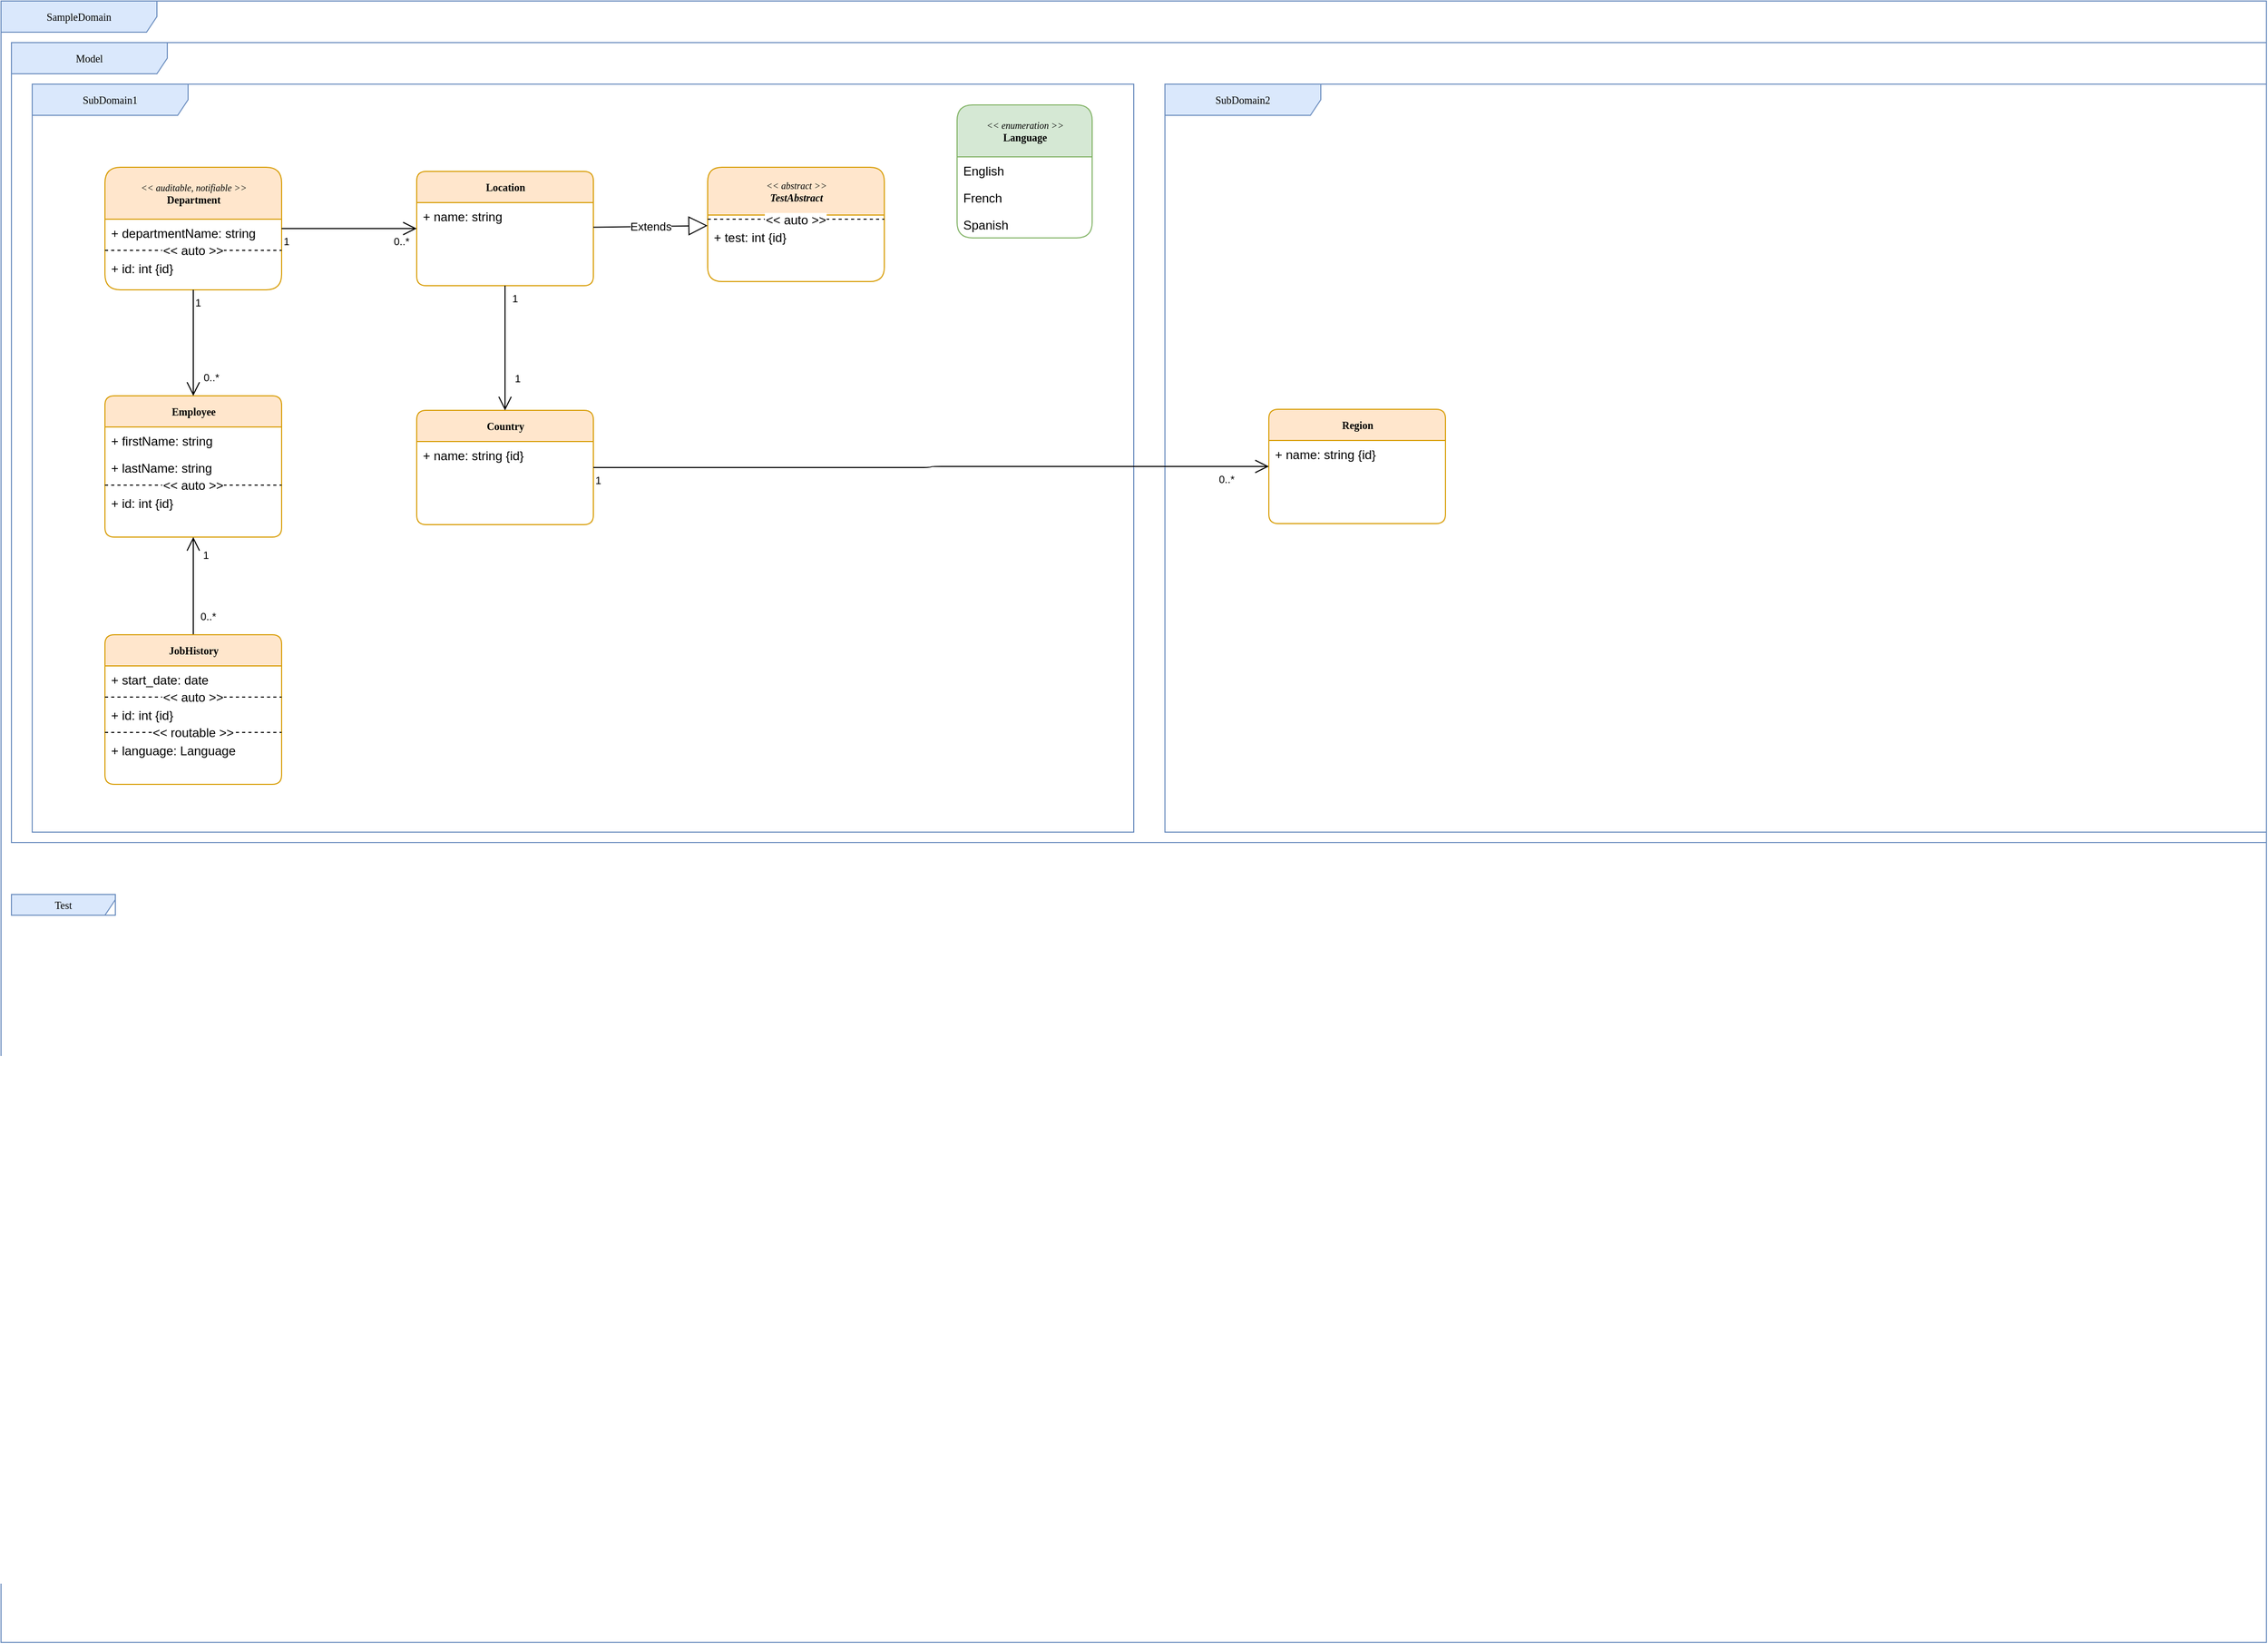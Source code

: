 <mxfile version="14.1.8" type="device"><diagram name="Page-1" id="c4acf3e9-155e-7222-9cf6-157b1a14988f"><mxGraphModel dx="1090" dy="706" grid="1" gridSize="10" guides="1" tooltips="1" connect="1" arrows="1" fold="1" page="1" pageScale="1" pageWidth="1100" pageHeight="850" background="#ffffff" math="0" shadow="0"><root><mxCell id="0"/><mxCell id="1" parent="0"/><object label="SampleDomain" UMLType="Package" id="3g-wcdet0zAriQwtyhlC-58"><mxCell style="shape=umlFrame;whiteSpace=wrap;html=1;rounded=0;shadow=0;comic=0;labelBackgroundColor=none;strokeWidth=1;fontFamily=Verdana;fontSize=10;align=center;editable=1;movable=0;width=150;height=30;dropTarget=1;container=1;recursiveResize=0;fillColor=#dae8fc;strokeColor=#6c8ebf;" parent="1" vertex="1"><mxGeometry x="10" y="10" width="2180" height="1580" as="geometry"><mxRectangle x="10" y="10" width="100" height="20" as="alternateBounds"/></mxGeometry></mxCell></object><object label="Model" UMLType="Package" id="3g-wcdet0zAriQwtyhlC-57"><mxCell style="shape=umlFrame;whiteSpace=wrap;html=1;rounded=0;shadow=0;comic=0;labelBackgroundColor=none;strokeWidth=1;fontFamily=Verdana;fontSize=10;align=center;editable=1;movable=1;width=150;height=30;dropTarget=1;container=1;recursiveResize=0;fillColor=#dae8fc;strokeColor=#6c8ebf;" parent="3g-wcdet0zAriQwtyhlC-58" vertex="1"><mxGeometry x="10" y="40" width="2170" height="770" as="geometry"><mxRectangle x="10" y="40" width="100" height="20" as="alternateBounds"/></mxGeometry></mxCell></object><object label="&lt;div&gt;SubDomain1&lt;/div&gt;" UMLType="Package" id="17acba5748e5396b-1"><mxCell style="shape=umlFrame;whiteSpace=wrap;html=1;shadow=0;comic=0;labelBackgroundColor=none;strokeWidth=1;fontFamily=Verdana;fontSize=10;align=center;editable=1;movable=1;width=150;height=30;dropTarget=1;container=1;recursiveResize=0;fillColor=#dae8fc;strokeColor=#6c8ebf;rounded=1;connectable=0;" parent="3g-wcdet0zAriQwtyhlC-57" vertex="1"><mxGeometry x="20" y="40" width="1060" height="720" as="geometry"><mxRectangle x="20" y="40" width="100" height="20" as="alternateBounds"/></mxGeometry></mxCell></object><object label="&lt;div&gt;&lt;font size=&quot;1&quot;&gt;&lt;i style=&quot;font-size: 9px&quot;&gt;&amp;lt;&amp;lt; enumeration &amp;gt;&amp;gt;&lt;/i&gt;&lt;/font&gt;&lt;br&gt;&lt;/div&gt;&lt;div&gt;&lt;b&gt;Language&lt;/b&gt;&lt;/div&gt;" UMLType="Enumeration" id="v5CykNyz_ZJ7UdN24oP3-23"><mxCell style="swimlane;html=1;fontStyle=0;childLayout=stackLayout;horizontal=1;startSize=50;fillColor=#d5e8d4;horizontalStack=0;resizeParent=1;resizeLast=0;collapsible=1;marginBottom=0;swimlaneFillColor=#ffffff;shadow=0;comic=0;labelBackgroundColor=none;strokeWidth=1;fontFamily=Verdana;fontSize=10;align=center;strokeColor=#82b366;arcSize=10;rounded=1;" parent="17acba5748e5396b-1" vertex="1"><mxGeometry x="890" y="20" width="130" height="128" as="geometry"><mxRectangle x="260" y="80" width="100" height="50" as="alternateBounds"/></mxGeometry></mxCell></object><mxCell id="v5CykNyz_ZJ7UdN24oP3-24" value="English" style="text;html=1;strokeColor=none;fillColor=none;align=left;verticalAlign=top;spacingLeft=4;spacingRight=4;whiteSpace=wrap;overflow=hidden;rotatable=0;points=[[0,0.5],[1,0.5]];portConstraint=eastwest;rounded=1;" parent="v5CykNyz_ZJ7UdN24oP3-23" vertex="1"><mxGeometry y="50" width="130" height="26" as="geometry"/></mxCell><mxCell id="v5CykNyz_ZJ7UdN24oP3-27" value="French" style="text;html=1;strokeColor=none;fillColor=none;align=left;verticalAlign=top;spacingLeft=4;spacingRight=4;whiteSpace=wrap;overflow=hidden;rotatable=0;points=[[0,0.5],[1,0.5]];portConstraint=eastwest;rounded=1;" parent="v5CykNyz_ZJ7UdN24oP3-23" vertex="1"><mxGeometry y="76" width="130" height="26" as="geometry"/></mxCell><mxCell id="v5CykNyz_ZJ7UdN24oP3-28" value="Spanish" style="text;html=1;strokeColor=none;fillColor=none;align=left;verticalAlign=top;spacingLeft=4;spacingRight=4;whiteSpace=wrap;overflow=hidden;rotatable=0;points=[[0,0.5],[1,0.5]];portConstraint=eastwest;rounded=1;" parent="v5CykNyz_ZJ7UdN24oP3-23" vertex="1"><mxGeometry y="102" width="130" height="26" as="geometry"/></mxCell><object label="&lt;div&gt;&lt;i&gt;&lt;font size=&quot;1&quot;&gt;&lt;i style=&quot;font-size: 9px&quot;&gt;&amp;lt;&amp;lt; abstract &amp;gt;&amp;gt;&lt;/i&gt;&lt;/font&gt;&lt;/i&gt;&lt;/div&gt;&lt;div&gt;&lt;b&gt;&lt;i&gt;TestAbstract&lt;/i&gt;&lt;/b&gt;&lt;/div&gt;" UMLType="Class" Abstract="True" id="7UrE3CHdKnYvW7Xawwn1-34"><mxCell style="swimlane;html=1;fontStyle=0;childLayout=stackLayout;horizontal=1;startSize=46;fillColor=#ffe6cc;horizontalStack=0;resizeParent=1;resizeLast=0;collapsible=1;marginBottom=0;swimlaneFillColor=#ffffff;shadow=0;comic=0;labelBackgroundColor=none;strokeWidth=1;fontFamily=Verdana;fontSize=10;align=center;strokeColor=#d79b00;arcSize=10;glass=0;sketch=0;rounded=1;" parent="17acba5748e5396b-1" vertex="1"><mxGeometry x="650" y="80" width="170" height="110" as="geometry"><mxRectangle x="660" y="104" width="100" height="50" as="alternateBounds"/></mxGeometry></mxCell></object><mxCell id="7UrE3CHdKnYvW7Xawwn1-38" value="&lt;&lt; auto &gt;&gt;" style="line;strokeWidth=1;align=center;verticalAlign=middle;spacingTop=0;spacingLeft=0;spacingRight=0;rotatable=0;labelPosition=center;points=[];portConstraint=eastwest;dashed=1;verticalLabelPosition=middle;perimeterSpacing=0;part=0;spacingBottom=0;fillColor=none;labelPadding=0;rounded=1;" parent="7UrE3CHdKnYvW7Xawwn1-34" vertex="1"><mxGeometry y="46" width="170" height="8" as="geometry"/></mxCell><mxCell id="7UrE3CHdKnYvW7Xawwn1-35" value="&lt;div&gt;+ test: int {id}&lt;br&gt;&lt;/div&gt;" style="text;html=1;strokeColor=none;fillColor=none;align=left;verticalAlign=top;spacingLeft=4;spacingRight=4;whiteSpace=wrap;overflow=hidden;rotatable=0;points=[[0,0.5],[1,0.5]];portConstraint=eastwest;rounded=1;" parent="7UrE3CHdKnYvW7Xawwn1-34" vertex="1"><mxGeometry y="54" width="170" height="26" as="geometry"/></mxCell><object label="&lt;div&gt;&lt;font size=&quot;1&quot;&gt;&lt;i style=&quot;font-size: 9px&quot;&gt;&amp;lt;&amp;lt; auditable, notifiable &amp;gt;&amp;gt;&lt;/i&gt;&lt;/font&gt;&lt;br&gt;&lt;/div&gt;&lt;div&gt;&lt;b&gt;Department&lt;/b&gt;&lt;/div&gt;" UMLType="Class" id="17acba5748e5396b-20"><mxCell style="swimlane;html=1;fontStyle=0;childLayout=stackLayout;horizontal=1;startSize=50;fillColor=#ffe6cc;horizontalStack=0;resizeParent=1;resizeLast=0;collapsible=1;marginBottom=0;swimlaneFillColor=#ffffff;shadow=0;comic=0;labelBackgroundColor=none;strokeWidth=1;fontFamily=Verdana;fontSize=10;align=center;strokeColor=#d79b00;arcSize=10;rounded=1;" parent="17acba5748e5396b-1" vertex="1"><mxGeometry x="70" y="80" width="170" height="118" as="geometry"><mxRectangle x="260" y="80" width="100" height="50" as="alternateBounds"/></mxGeometry></mxCell></object><mxCell id="17acba5748e5396b-21" value="&lt;div&gt;+ departmentName: string&lt;/div&gt;" style="text;html=1;strokeColor=none;fillColor=none;align=left;verticalAlign=top;spacingLeft=4;spacingRight=4;whiteSpace=wrap;overflow=hidden;rotatable=0;points=[[0,0.5],[1,0.5]];portConstraint=eastwest;rounded=1;" parent="17acba5748e5396b-20" vertex="1"><mxGeometry y="50" width="170" height="26" as="geometry"/></mxCell><mxCell id="7UrE3CHdKnYvW7Xawwn1-23" value="&lt;&lt; auto &gt;&gt;" style="line;strokeWidth=1;fillColor=none;align=center;verticalAlign=middle;spacingTop=-1;spacingLeft=0;spacingRight=0;rotatable=0;labelPosition=center;points=[];portConstraint=eastwest;dashed=1;verticalLabelPosition=middle;perimeterSpacing=1;part=0;rounded=1;" parent="17acba5748e5396b-20" vertex="1"><mxGeometry y="76" width="170" height="8" as="geometry"/></mxCell><mxCell id="7UrE3CHdKnYvW7Xawwn1-26" value="&lt;div&gt;+ id: int {id}&lt;/div&gt;" style="text;html=1;strokeColor=none;fillColor=none;align=left;verticalAlign=top;spacingLeft=4;spacingRight=4;whiteSpace=wrap;overflow=hidden;rotatable=0;points=[[0,0.5],[1,0.5]];portConstraint=eastwest;rounded=1;" parent="17acba5748e5396b-20" vertex="1"><mxGeometry y="84" width="170" height="26" as="geometry"/></mxCell><object label="&lt;b&gt;Location&lt;/b&gt;" UMLType="Class" id="7UrE3CHdKnYvW7Xawwn1-30"><mxCell style="swimlane;html=1;fontStyle=0;childLayout=stackLayout;horizontal=1;startSize=30;fillColor=#ffe6cc;horizontalStack=0;resizeParent=1;resizeLast=0;collapsible=1;marginBottom=0;swimlaneFillColor=#ffffff;shadow=0;comic=0;labelBackgroundColor=none;strokeWidth=1;fontFamily=Verdana;fontSize=10;align=center;strokeColor=#d79b00;arcSize=10;rounded=1;" parent="17acba5748e5396b-1" vertex="1"><mxGeometry x="370" y="84" width="170" height="110" as="geometry"><mxRectangle x="260" y="80" width="100" height="50" as="alternateBounds"/></mxGeometry></mxCell></object><mxCell id="7UrE3CHdKnYvW7Xawwn1-31" value="&lt;div&gt;+ name: string&lt;/div&gt;" style="text;html=1;strokeColor=none;fillColor=none;align=left;verticalAlign=top;spacingLeft=4;spacingRight=4;whiteSpace=wrap;overflow=hidden;rotatable=0;points=[[0,0.5],[1,0.5]];portConstraint=eastwest;rounded=1;" parent="7UrE3CHdKnYvW7Xawwn1-30" vertex="1"><mxGeometry y="30" width="170" height="26" as="geometry"/></mxCell><object label="Extends" UMLType="Generalization" id="7UrE3CHdKnYvW7Xawwn1-39"><mxCell style="endArrow=block;endSize=16;endFill=0;html=1;" parent="17acba5748e5396b-1" source="7UrE3CHdKnYvW7Xawwn1-30" target="7UrE3CHdKnYvW7Xawwn1-34" edge="1"><mxGeometry width="160" relative="1" as="geometry"><mxPoint x="540" y="139" as="sourcePoint"/><mxPoint x="640" y="139" as="targetPoint"/></mxGeometry></mxCell></object><object label="" UMLType="Association" id="7UrE3CHdKnYvW7Xawwn1-13"><mxCell style="verticalAlign=bottom;html=1;endArrow=open;edgeStyle=orthogonalEdgeStyle;comic=0;endFill=0;endSize=11;" parent="17acba5748e5396b-1" source="17acba5748e5396b-20" target="7UrE3CHdKnYvW7Xawwn1-30" edge="1"><mxGeometry relative="1" as="geometry"><mxPoint x="210" y="350" as="sourcePoint"/><mxPoint x="560" y="122" as="targetPoint"/></mxGeometry></mxCell></object><object label="1" UMLType="SourceMultiplicity" id="7UrE3CHdKnYvW7Xawwn1-14"><mxCell style="resizable=0;html=1;align=left;verticalAlign=top;labelBackgroundColor=none;fontSize=10;rounded=1;" parent="7UrE3CHdKnYvW7Xawwn1-13" connectable="0" vertex="1"><mxGeometry x="-1" relative="1" as="geometry"/></mxCell></object><mxCell id="7UrE3CHdKnYvW7Xawwn1-15" value="" style="resizable=0;html=1;align=left;verticalAlign=bottom;labelBackgroundColor=none;fontSize=10;rounded=1;" parent="7UrE3CHdKnYvW7Xawwn1-13" connectable="0" vertex="1"><mxGeometry x="-1" relative="1" as="geometry"/></mxCell><object label="&lt;div&gt;0..*&lt;/div&gt;" UMLType="DestinationMultiplicity" id="7UrE3CHdKnYvW7Xawwn1-16"><mxCell style="resizable=0;html=1;align=right;verticalAlign=top;labelBackgroundColor=none;fontSize=10;rounded=1;" parent="7UrE3CHdKnYvW7Xawwn1-13" connectable="0" vertex="1"><mxGeometry x="0.9" relative="1" as="geometry"/></mxCell></object><mxCell id="7UrE3CHdKnYvW7Xawwn1-17" value="" style="resizable=0;html=1;align=right;verticalAlign=bottom;labelBackgroundColor=none;fontSize=10;rounded=1;" parent="7UrE3CHdKnYvW7Xawwn1-13" connectable="0" vertex="1"><mxGeometry x="0.9" relative="1" as="geometry"/></mxCell><object label="&lt;b&gt;Country&lt;/b&gt;" UMLType="Class" id="v5CykNyz_ZJ7UdN24oP3-29"><mxCell style="swimlane;html=1;fontStyle=0;childLayout=stackLayout;horizontal=1;startSize=30;fillColor=#ffe6cc;horizontalStack=0;resizeParent=1;resizeLast=0;collapsible=1;marginBottom=0;swimlaneFillColor=#ffffff;shadow=0;comic=0;labelBackgroundColor=none;strokeWidth=1;fontFamily=Verdana;fontSize=10;align=center;strokeColor=#d79b00;arcSize=10;rounded=1;" parent="17acba5748e5396b-1" vertex="1"><mxGeometry x="370" y="314" width="170" height="110" as="geometry"><mxRectangle x="260" y="80" width="100" height="50" as="alternateBounds"/></mxGeometry></mxCell></object><mxCell id="v5CykNyz_ZJ7UdN24oP3-30" value="&lt;div&gt;+ name: string {id}&lt;br&gt;&lt;/div&gt;" style="text;html=1;strokeColor=none;fillColor=none;align=left;verticalAlign=top;spacingLeft=4;spacingRight=4;whiteSpace=wrap;overflow=hidden;rotatable=0;points=[[0,0.5],[1,0.5]];portConstraint=eastwest;rounded=1;" parent="v5CykNyz_ZJ7UdN24oP3-29" vertex="1"><mxGeometry y="30" width="170" height="26" as="geometry"/></mxCell><object label="&lt;div&gt;&lt;b&gt;Employee&lt;/b&gt;&lt;/div&gt;" UMLType="Class" id="v5CykNyz_ZJ7UdN24oP3-2"><mxCell style="swimlane;html=1;fontStyle=0;childLayout=stackLayout;horizontal=1;startSize=30;fillColor=#ffe6cc;horizontalStack=0;resizeParent=1;resizeLast=0;collapsible=1;marginBottom=0;swimlaneFillColor=#ffffff;shadow=0;comic=0;labelBackgroundColor=none;strokeWidth=1;fontFamily=Verdana;fontSize=10;align=center;strokeColor=#d79b00;arcSize=10;rounded=1;" parent="17acba5748e5396b-1" vertex="1"><mxGeometry x="70" y="300" width="170" height="136" as="geometry"><mxRectangle x="260" y="80" width="100" height="50" as="alternateBounds"/></mxGeometry></mxCell></object><mxCell id="v5CykNyz_ZJ7UdN24oP3-3" value="&lt;div&gt;+ firstName: string&lt;/div&gt;" style="text;html=1;strokeColor=none;fillColor=none;align=left;verticalAlign=top;spacingLeft=4;spacingRight=4;whiteSpace=wrap;overflow=hidden;rotatable=0;points=[[0,0.5],[1,0.5]];portConstraint=eastwest;rounded=1;" parent="v5CykNyz_ZJ7UdN24oP3-2" vertex="1"><mxGeometry y="30" width="170" height="26" as="geometry"/></mxCell><mxCell id="v5CykNyz_ZJ7UdN24oP3-6" value="&lt;div&gt;+ lastName: string&lt;/div&gt;" style="text;html=1;strokeColor=none;fillColor=none;align=left;verticalAlign=top;spacingLeft=4;spacingRight=4;whiteSpace=wrap;overflow=hidden;rotatable=0;points=[[0,0.5],[1,0.5]];portConstraint=eastwest;rounded=1;" parent="v5CykNyz_ZJ7UdN24oP3-2" vertex="1"><mxGeometry y="56" width="170" height="26" as="geometry"/></mxCell><mxCell id="v5CykNyz_ZJ7UdN24oP3-4" value="&lt;&lt; auto &gt;&gt;" style="line;strokeWidth=1;fillColor=none;align=center;verticalAlign=middle;spacingTop=-1;spacingLeft=0;spacingRight=0;rotatable=0;labelPosition=center;points=[];portConstraint=eastwest;dashed=1;verticalLabelPosition=middle;perimeterSpacing=1;part=0;rounded=1;" parent="v5CykNyz_ZJ7UdN24oP3-2" vertex="1"><mxGeometry y="82" width="170" height="8" as="geometry"/></mxCell><mxCell id="v5CykNyz_ZJ7UdN24oP3-5" value="&lt;div&gt;+ id: int {id}&lt;/div&gt;" style="text;html=1;strokeColor=none;fillColor=none;align=left;verticalAlign=top;spacingLeft=4;spacingRight=4;whiteSpace=wrap;overflow=hidden;rotatable=0;points=[[0,0.5],[1,0.5]];portConstraint=eastwest;rounded=1;" parent="v5CykNyz_ZJ7UdN24oP3-2" vertex="1"><mxGeometry y="90" width="170" height="26" as="geometry"/></mxCell><object label="" UMLType="Association" id="X6_GDUgpjBKw1VpaA0fO-1"><mxCell style="verticalAlign=bottom;html=1;endArrow=open;edgeStyle=orthogonalEdgeStyle;comic=0;endFill=0;endSize=11;" parent="17acba5748e5396b-1" source="17acba5748e5396b-20" target="v5CykNyz_ZJ7UdN24oP3-2" edge="1"><mxGeometry relative="1" as="geometry"><mxPoint x="180" y="230" as="sourcePoint"/><mxPoint x="310" y="230" as="targetPoint"/></mxGeometry></mxCell></object><object label="1" UMLType="SourceMultiplicity" id="X6_GDUgpjBKw1VpaA0fO-2"><mxCell style="resizable=0;html=1;align=left;verticalAlign=top;labelBackgroundColor=none;fontSize=10;rounded=1;" parent="X6_GDUgpjBKw1VpaA0fO-1" connectable="0" vertex="1"><mxGeometry x="-1" relative="1" as="geometry"/></mxCell></object><mxCell id="X6_GDUgpjBKw1VpaA0fO-3" value="" style="resizable=0;html=1;align=left;verticalAlign=bottom;labelBackgroundColor=none;fontSize=10;rounded=1;" parent="X6_GDUgpjBKw1VpaA0fO-1" connectable="0" vertex="1"><mxGeometry x="-1" relative="1" as="geometry"/></mxCell><object label="&lt;div&gt;0..*&lt;/div&gt;" UMLType="DestinationMultiplicity" id="X6_GDUgpjBKw1VpaA0fO-4"><mxCell style="resizable=0;html=1;align=right;verticalAlign=top;labelBackgroundColor=none;fontSize=10;rounded=1;" parent="X6_GDUgpjBKw1VpaA0fO-1" connectable="0" vertex="1"><mxGeometry x="0.9" relative="1" as="geometry"><mxPoint x="25" y="-24.8" as="offset"/></mxGeometry></mxCell></object><mxCell id="X6_GDUgpjBKw1VpaA0fO-5" value="" style="resizable=0;html=1;align=right;verticalAlign=bottom;labelBackgroundColor=none;fontSize=10;rounded=1;" parent="X6_GDUgpjBKw1VpaA0fO-1" connectable="0" vertex="1"><mxGeometry x="0.9" relative="1" as="geometry"/></mxCell><object label="" UMLType="Association" id="X6_GDUgpjBKw1VpaA0fO-6"><mxCell style="verticalAlign=bottom;html=1;endArrow=open;edgeStyle=orthogonalEdgeStyle;comic=0;endFill=0;endSize=11;" parent="17acba5748e5396b-1" source="v5CykNyz_ZJ7UdN24oP3-12" target="v5CykNyz_ZJ7UdN24oP3-2" edge="1"><mxGeometry relative="1" as="geometry"><mxPoint x="250" y="460" as="sourcePoint"/><mxPoint x="380" y="460" as="targetPoint"/></mxGeometry></mxCell></object><object label="0..*" UMLType="SourceMultiplicity" id="X6_GDUgpjBKw1VpaA0fO-7"><mxCell style="resizable=0;html=1;align=left;verticalAlign=top;labelBackgroundColor=none;fontSize=10;rounded=1;" parent="X6_GDUgpjBKw1VpaA0fO-6" connectable="0" vertex="1"><mxGeometry x="-1" relative="1" as="geometry"><mxPoint x="5" y="-30" as="offset"/></mxGeometry></mxCell></object><mxCell id="X6_GDUgpjBKw1VpaA0fO-8" value="" style="resizable=0;html=1;align=left;verticalAlign=bottom;labelBackgroundColor=none;fontSize=10;rounded=1;" parent="X6_GDUgpjBKw1VpaA0fO-6" connectable="0" vertex="1"><mxGeometry x="-1" relative="1" as="geometry"/></mxCell><object label="1" UMLType="DestinationMultiplicity" id="X6_GDUgpjBKw1VpaA0fO-9"><mxCell style="resizable=0;html=1;align=right;verticalAlign=top;labelBackgroundColor=none;fontSize=10;rounded=1;" parent="X6_GDUgpjBKw1VpaA0fO-6" connectable="0" vertex="1"><mxGeometry x="0.9" relative="1" as="geometry"><mxPoint x="15" as="offset"/></mxGeometry></mxCell></object><mxCell id="X6_GDUgpjBKw1VpaA0fO-10" value="" style="resizable=0;html=1;align=right;verticalAlign=bottom;labelBackgroundColor=none;fontSize=10;rounded=1;" parent="X6_GDUgpjBKw1VpaA0fO-6" connectable="0" vertex="1"><mxGeometry x="0.9" relative="1" as="geometry"/></mxCell><object label="&lt;b&gt;JobHistory&lt;/b&gt;" UMLType="Class" id="v5CykNyz_ZJ7UdN24oP3-12"><mxCell style="swimlane;html=1;fontStyle=0;childLayout=stackLayout;horizontal=1;startSize=30;fillColor=#ffe6cc;horizontalStack=0;resizeParent=1;resizeLast=0;collapsible=1;marginBottom=0;swimlaneFillColor=#ffffff;shadow=0;comic=0;labelBackgroundColor=none;strokeWidth=1;fontFamily=Verdana;fontSize=10;align=center;strokeColor=#d79b00;arcSize=10;rounded=1;" parent="17acba5748e5396b-1" vertex="1"><mxGeometry x="70" y="530" width="170" height="144" as="geometry"><mxRectangle x="260" y="80" width="100" height="50" as="alternateBounds"/></mxGeometry></mxCell></object><mxCell id="v5CykNyz_ZJ7UdN24oP3-13" value="&lt;div&gt;+ start_date: date&lt;br&gt;&lt;/div&gt;" style="text;html=1;strokeColor=none;fillColor=none;align=left;verticalAlign=top;spacingLeft=4;spacingRight=4;whiteSpace=wrap;overflow=hidden;rotatable=0;points=[[0,0.5],[1,0.5]];portConstraint=eastwest;rounded=1;" parent="v5CykNyz_ZJ7UdN24oP3-12" vertex="1"><mxGeometry y="30" width="170" height="26" as="geometry"/></mxCell><mxCell id="v5CykNyz_ZJ7UdN24oP3-15" value="&lt;&lt; auto &gt;&gt;" style="line;strokeWidth=1;fillColor=none;align=center;verticalAlign=middle;spacingTop=-1;spacingLeft=0;spacingRight=0;rotatable=0;labelPosition=center;points=[];portConstraint=eastwest;dashed=1;verticalLabelPosition=middle;perimeterSpacing=1;part=0;rounded=1;" parent="v5CykNyz_ZJ7UdN24oP3-12" vertex="1"><mxGeometry y="56" width="170" height="8" as="geometry"/></mxCell><mxCell id="v5CykNyz_ZJ7UdN24oP3-16" value="&lt;div&gt;+ id: int {id}&lt;/div&gt;" style="text;html=1;strokeColor=none;fillColor=none;align=left;verticalAlign=top;spacingLeft=4;spacingRight=4;whiteSpace=wrap;overflow=hidden;rotatable=0;points=[[0,0.5],[1,0.5]];portConstraint=eastwest;rounded=1;" parent="v5CykNyz_ZJ7UdN24oP3-12" vertex="1"><mxGeometry y="64" width="170" height="26" as="geometry"/></mxCell><mxCell id="v5CykNyz_ZJ7UdN24oP3-22" value="&lt;&lt; routable &gt;&gt;" style="line;strokeWidth=1;fillColor=none;align=center;verticalAlign=middle;spacingTop=-1;spacingLeft=0;spacingRight=0;rotatable=0;labelPosition=center;points=[];portConstraint=eastwest;dashed=1;verticalLabelPosition=middle;perimeterSpacing=1;part=0;rounded=1;" parent="v5CykNyz_ZJ7UdN24oP3-12" vertex="1"><mxGeometry y="90" width="170" height="8" as="geometry"/></mxCell><mxCell id="v5CykNyz_ZJ7UdN24oP3-14" value="&lt;div&gt;+ language: Language&lt;/div&gt;" style="text;html=1;strokeColor=none;fillColor=none;align=left;verticalAlign=top;spacingLeft=4;spacingRight=4;whiteSpace=wrap;overflow=hidden;rotatable=0;points=[[0,0.5],[1,0.5]];portConstraint=eastwest;rounded=1;" parent="v5CykNyz_ZJ7UdN24oP3-12" vertex="1"><mxGeometry y="98" width="170" height="26" as="geometry"/></mxCell><object label="" UMLType="Association" id="X6_GDUgpjBKw1VpaA0fO-11"><mxCell style="verticalAlign=bottom;html=1;endArrow=open;edgeStyle=orthogonalEdgeStyle;comic=0;endFill=0;endSize=11;" parent="17acba5748e5396b-1" source="7UrE3CHdKnYvW7Xawwn1-30" target="v5CykNyz_ZJ7UdN24oP3-29" edge="1"><mxGeometry relative="1" as="geometry"><mxPoint x="460" y="220" as="sourcePoint"/><mxPoint x="590" y="220" as="targetPoint"/></mxGeometry></mxCell></object><object label="1" UMLType="SourceMultiplicity" id="X6_GDUgpjBKw1VpaA0fO-12"><mxCell style="resizable=0;html=1;align=left;verticalAlign=top;labelBackgroundColor=none;fontSize=10;rounded=1;" parent="X6_GDUgpjBKw1VpaA0fO-11" connectable="0" vertex="1"><mxGeometry x="-1" relative="1" as="geometry"><mxPoint x="5" as="offset"/></mxGeometry></mxCell></object><mxCell id="X6_GDUgpjBKw1VpaA0fO-13" value="" style="resizable=0;html=1;align=left;verticalAlign=bottom;labelBackgroundColor=none;fontSize=10;rounded=1;" parent="X6_GDUgpjBKw1VpaA0fO-11" connectable="0" vertex="1"><mxGeometry x="-1" relative="1" as="geometry"/></mxCell><object label="1" UMLType="DestinationMultiplicity" id="X6_GDUgpjBKw1VpaA0fO-14"><mxCell style="resizable=0;html=1;align=right;verticalAlign=top;labelBackgroundColor=none;fontSize=10;rounded=1;" parent="X6_GDUgpjBKw1VpaA0fO-11" connectable="0" vertex="1"><mxGeometry x="0.9" relative="1" as="geometry"><mxPoint x="15" y="-37.2" as="offset"/></mxGeometry></mxCell></object><mxCell id="X6_GDUgpjBKw1VpaA0fO-15" value="" style="resizable=0;html=1;align=right;verticalAlign=bottom;labelBackgroundColor=none;fontSize=10;rounded=1;" parent="X6_GDUgpjBKw1VpaA0fO-11" connectable="0" vertex="1"><mxGeometry x="0.9" relative="1" as="geometry"/></mxCell><object label="&lt;div&gt;SubDomain2&lt;/div&gt;" UMLType="Package" id="3g-wcdet0zAriQwtyhlC-60"><mxCell style="shape=umlFrame;whiteSpace=wrap;html=1;rounded=0;shadow=0;comic=0;labelBackgroundColor=none;strokeWidth=1;fontFamily=Verdana;fontSize=10;align=center;editable=1;movable=0;width=150;height=30;dropTarget=1;container=1;recursiveResize=0;fillColor=#dae8fc;strokeColor=#6c8ebf;connectable=0;" parent="3g-wcdet0zAriQwtyhlC-57" vertex="1"><mxGeometry x="1110" y="40" width="1060" height="720" as="geometry"><mxRectangle x="1110" y="40" width="100" height="20" as="alternateBounds"/></mxGeometry></mxCell></object><object label="&lt;b&gt;Region&lt;/b&gt;" UMLType="Class" id="v5CykNyz_ZJ7UdN24oP3-31"><mxCell style="swimlane;html=1;fontStyle=0;childLayout=stackLayout;horizontal=1;startSize=30;fillColor=#ffe6cc;horizontalStack=0;resizeParent=1;resizeLast=0;collapsible=1;marginBottom=0;swimlaneFillColor=#ffffff;shadow=0;comic=0;labelBackgroundColor=none;strokeWidth=1;fontFamily=Verdana;fontSize=10;align=center;strokeColor=#d79b00;arcSize=10;rounded=1;" parent="3g-wcdet0zAriQwtyhlC-60" vertex="1"><mxGeometry x="100" y="313" width="170" height="110" as="geometry"><mxRectangle x="260" y="80" width="100" height="50" as="alternateBounds"/></mxGeometry></mxCell></object><mxCell id="v5CykNyz_ZJ7UdN24oP3-32" value="&lt;div&gt;+ name: string {id}&lt;br&gt;&lt;/div&gt;" style="text;html=1;strokeColor=none;fillColor=none;align=left;verticalAlign=top;spacingLeft=4;spacingRight=4;whiteSpace=wrap;overflow=hidden;rotatable=0;points=[[0,0.5],[1,0.5]];portConstraint=eastwest;rounded=1;" parent="v5CykNyz_ZJ7UdN24oP3-31" vertex="1"><mxGeometry y="30" width="170" height="26" as="geometry"/></mxCell><object label="" UMLType="Association" id="X6_GDUgpjBKw1VpaA0fO-16"><mxCell style="verticalAlign=bottom;html=1;endArrow=open;edgeStyle=orthogonalEdgeStyle;comic=0;endFill=0;endSize=11;noJump=0;" parent="3g-wcdet0zAriQwtyhlC-57" source="v5CykNyz_ZJ7UdN24oP3-29" target="v5CykNyz_ZJ7UdN24oP3-31" edge="1"><mxGeometry relative="1" as="geometry"><mxPoint x="560" y="320" as="sourcePoint"/><mxPoint x="690" y="320" as="targetPoint"/></mxGeometry></mxCell></object><object label="1" UMLType="SourceMultiplicity" id="X6_GDUgpjBKw1VpaA0fO-17"><mxCell style="resizable=0;html=1;align=left;verticalAlign=top;labelBackgroundColor=none;fontSize=10;rounded=1;" parent="X6_GDUgpjBKw1VpaA0fO-16" connectable="0" vertex="1"><mxGeometry x="-1" relative="1" as="geometry"/></mxCell></object><mxCell id="X6_GDUgpjBKw1VpaA0fO-18" value="" style="resizable=0;html=1;align=left;verticalAlign=bottom;labelBackgroundColor=none;fontSize=10;rounded=1;" parent="X6_GDUgpjBKw1VpaA0fO-16" connectable="0" vertex="1"><mxGeometry x="-1" relative="1" as="geometry"/></mxCell><object label="&lt;div&gt;0..*&lt;/div&gt;" UMLType="DestinationMultiplicity" id="X6_GDUgpjBKw1VpaA0fO-19"><mxCell style="resizable=0;html=1;align=right;verticalAlign=top;labelBackgroundColor=none;fontSize=10;rounded=1;" parent="X6_GDUgpjBKw1VpaA0fO-16" connectable="0" vertex="1"><mxGeometry x="0.9" relative="1" as="geometry"/></mxCell></object><mxCell id="X6_GDUgpjBKw1VpaA0fO-20" value="" style="resizable=0;html=1;align=right;verticalAlign=bottom;labelBackgroundColor=none;fontSize=10;rounded=1;" parent="X6_GDUgpjBKw1VpaA0fO-16" connectable="0" vertex="1"><mxGeometry x="0.9" relative="1" as="geometry"/></mxCell><object label="Test" UMLType="Package" id="3g-wcdet0zAriQwtyhlC-59"><mxCell style="shape=umlFrame;whiteSpace=wrap;html=1;rounded=0;shadow=0;comic=0;labelBackgroundColor=none;strokeWidth=1;fontFamily=Verdana;fontSize=10;align=center;editable=1;movable=1;width=150;height=30;dropTarget=1;container=1;recursiveResize=0;fillColor=#dae8fc;strokeColor=#6c8ebf;" parent="3g-wcdet0zAriQwtyhlC-58" vertex="1" collapsed="1"><mxGeometry x="10" y="860" width="100" height="20" as="geometry"><mxRectangle x="10" y="860" width="1060" height="720" as="alternateBounds"/></mxGeometry></mxCell></object></root></mxGraphModel></diagram></mxfile>